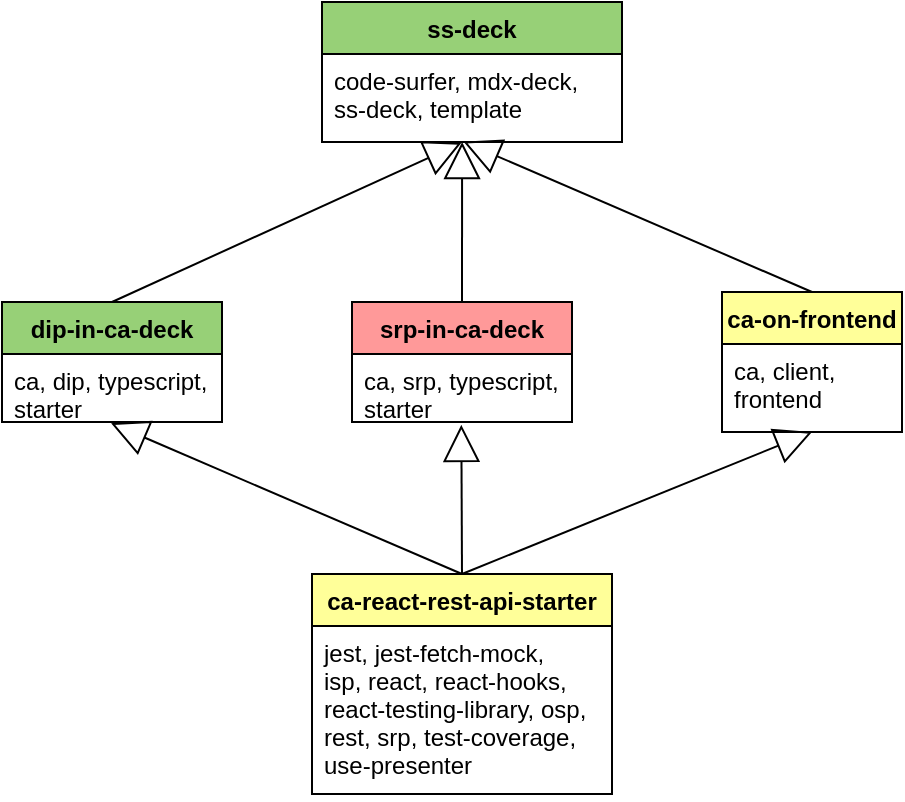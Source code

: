<mxfile version="13.2.2" type="device"><diagram name="Page-1" id="b5b7bab2-c9e2-2cf4-8b2a-24fd1a2a6d21"><mxGraphModel dx="694" dy="401" grid="1" gridSize="10" guides="1" tooltips="1" connect="1" arrows="1" fold="1" page="1" pageScale="1" pageWidth="827" pageHeight="1169" background="#ffffff" math="0" shadow="0"><root><mxCell id="0"/><mxCell id="1" parent="0"/><mxCell id="dOmoLH-4egZYnYYPvnaB-1" value="" style="endArrow=block;endSize=16;endFill=0;html=1;entryX=0.496;entryY=1.018;entryDx=0;entryDy=0;exitX=0.5;exitY=0;exitDx=0;exitDy=0;entryPerimeter=0;" edge="1" parent="1" source="K0z_7RDsv-iZgnGEYKyx-2" target="K0z_7RDsv-iZgnGEYKyx-10"><mxGeometry width="160" relative="1" as="geometry"><mxPoint x="160" y="630" as="sourcePoint"/><mxPoint x="320" y="630" as="targetPoint"/></mxGeometry></mxCell><mxCell id="dOmoLH-4egZYnYYPvnaB-2" value="" style="endArrow=block;endSize=16;endFill=0;html=1;entryX=0.5;entryY=1;entryDx=0;entryDy=0;exitX=0.5;exitY=0;exitDx=0;exitDy=0;" edge="1" parent="1" source="K0z_7RDsv-iZgnGEYKyx-2" target="K0z_7RDsv-iZgnGEYKyx-6"><mxGeometry width="160" relative="1" as="geometry"><mxPoint x="415" y="510" as="sourcePoint"/><mxPoint x="307.97" y="450" as="targetPoint"/></mxGeometry></mxCell><mxCell id="dOmoLH-4egZYnYYPvnaB-3" value="" style="endArrow=block;endSize=16;endFill=0;html=1;entryX=0.465;entryY=1.009;entryDx=0;entryDy=0;entryPerimeter=0;exitX=0.5;exitY=0;exitDx=0;exitDy=0;" edge="1" parent="1" source="K0z_7RDsv-iZgnGEYKyx-9" target="K0z_7RDsv-iZgnGEYKyx-13"><mxGeometry width="160" relative="1" as="geometry"><mxPoint x="315" y="530" as="sourcePoint"/><mxPoint x="207.97" y="470" as="targetPoint"/></mxGeometry></mxCell><mxCell id="dOmoLH-4egZYnYYPvnaB-4" value="" style="endArrow=block;endSize=16;endFill=0;html=1;exitX=0.5;exitY=0;exitDx=0;exitDy=0;entryX=0.472;entryY=0.997;entryDx=0;entryDy=0;entryPerimeter=0;" edge="1" parent="1" source="K0z_7RDsv-iZgnGEYKyx-6" target="K0z_7RDsv-iZgnGEYKyx-13"><mxGeometry width="160" relative="1" as="geometry"><mxPoint x="325" y="540" as="sourcePoint"/><mxPoint x="400" y="330" as="targetPoint"/></mxGeometry></mxCell><mxCell id="K0z_7RDsv-iZgnGEYKyx-9" value="dip-in-ca-deck" style="swimlane;fontStyle=1;childLayout=stackLayout;horizontal=1;startSize=26;fillColor=#97D077;horizontalStack=0;resizeParent=1;resizeParentMax=0;resizeLast=0;collapsible=1;marginBottom=0;" parent="1" vertex="1"><mxGeometry x="170" y="380" width="110" height="60" as="geometry"/></mxCell><mxCell id="K0z_7RDsv-iZgnGEYKyx-10" value="ca, dip, typescript,&#10;starter" style="text;strokeColor=none;fillColor=none;align=left;verticalAlign=top;spacingLeft=4;spacingRight=4;overflow=hidden;rotatable=0;points=[[0,0.5],[1,0.5]];portConstraint=eastwest;" parent="K0z_7RDsv-iZgnGEYKyx-9" vertex="1"><mxGeometry y="26" width="110" height="34" as="geometry"/></mxCell><mxCell id="K0z_7RDsv-iZgnGEYKyx-6" value="ca-on-frontend" style="swimlane;fontStyle=1;childLayout=stackLayout;horizontal=1;startSize=26;fillColor=#FFFF99;horizontalStack=0;resizeParent=1;resizeParentMax=0;resizeLast=0;collapsible=1;marginBottom=0;" parent="1" vertex="1"><mxGeometry x="530" y="375" width="90" height="70" as="geometry"/></mxCell><mxCell id="K0z_7RDsv-iZgnGEYKyx-7" value="ca, client,&#10;frontend" style="text;strokeColor=none;fillColor=none;align=left;verticalAlign=top;spacingLeft=4;spacingRight=4;overflow=hidden;rotatable=0;points=[[0,0.5],[1,0.5]];portConstraint=eastwest;" parent="K0z_7RDsv-iZgnGEYKyx-6" vertex="1"><mxGeometry y="26" width="90" height="44" as="geometry"/></mxCell><mxCell id="dOmoLH-4egZYnYYPvnaB-5" value="srp-in-ca-deck" style="swimlane;fontStyle=1;childLayout=stackLayout;horizontal=1;startSize=26;fillColor=#FF9999;horizontalStack=0;resizeParent=1;resizeParentMax=0;resizeLast=0;collapsible=1;marginBottom=0;" vertex="1" parent="1"><mxGeometry x="345" y="380" width="110" height="60" as="geometry"/></mxCell><mxCell id="dOmoLH-4egZYnYYPvnaB-6" value="ca, srp, typescript,&#10;starter" style="text;strokeColor=none;fillColor=none;align=left;verticalAlign=top;spacingLeft=4;spacingRight=4;overflow=hidden;rotatable=0;points=[[0,0.5],[1,0.5]];portConstraint=eastwest;" vertex="1" parent="dOmoLH-4egZYnYYPvnaB-5"><mxGeometry y="26" width="110" height="34" as="geometry"/></mxCell><mxCell id="dOmoLH-4egZYnYYPvnaB-7" value="" style="endArrow=block;endSize=16;endFill=0;html=1;entryX=0.467;entryY=1;entryDx=0;entryDy=0;exitX=0.5;exitY=0;exitDx=0;exitDy=0;entryPerimeter=0;" edge="1" parent="1" source="dOmoLH-4egZYnYYPvnaB-5" target="K0z_7RDsv-iZgnGEYKyx-13"><mxGeometry width="160" relative="1" as="geometry"><mxPoint x="415" y="510" as="sourcePoint"/><mxPoint x="585" y="455" as="targetPoint"/></mxGeometry></mxCell><mxCell id="dOmoLH-4egZYnYYPvnaB-8" value="" style="endArrow=block;endSize=16;endFill=0;html=1;exitX=0.5;exitY=0;exitDx=0;exitDy=0;entryX=0.497;entryY=1.042;entryDx=0;entryDy=0;entryPerimeter=0;" edge="1" parent="1" source="K0z_7RDsv-iZgnGEYKyx-2" target="dOmoLH-4egZYnYYPvnaB-6"><mxGeometry width="160" relative="1" as="geometry"><mxPoint x="425" y="520" as="sourcePoint"/><mxPoint x="396" y="440" as="targetPoint"/></mxGeometry></mxCell><mxCell id="K0z_7RDsv-iZgnGEYKyx-2" value="ca-react-rest-api-starter" style="swimlane;fontStyle=1;childLayout=stackLayout;horizontal=1;startSize=26;fillColor=#FFFF99;horizontalStack=0;resizeParent=1;resizeParentMax=0;resizeLast=0;collapsible=1;marginBottom=0;" parent="1" vertex="1"><mxGeometry x="325" y="516" width="150" height="110" as="geometry"><mxRectangle x="330" y="500" width="170" height="26" as="alternateBounds"/></mxGeometry></mxCell><mxCell id="K0z_7RDsv-iZgnGEYKyx-3" value="jest, jest-fetch-mock,&#10;isp, react, react-hooks,&#10;react-testing-library, osp,&#10;rest, srp, test-coverage,&#10;use-presenter" style="text;strokeColor=none;fillColor=none;align=left;verticalAlign=top;spacingLeft=4;spacingRight=4;overflow=hidden;rotatable=0;points=[[0,0.5],[1,0.5]];portConstraint=eastwest;" parent="K0z_7RDsv-iZgnGEYKyx-2" vertex="1"><mxGeometry y="26" width="150" height="84" as="geometry"/></mxCell><mxCell id="K0z_7RDsv-iZgnGEYKyx-12" value="ss-deck" style="swimlane;fontStyle=1;childLayout=stackLayout;horizontal=1;startSize=26;fillColor=#97D077;horizontalStack=0;resizeParent=1;resizeParentMax=0;resizeLast=0;collapsible=1;marginBottom=0;" parent="1" vertex="1"><mxGeometry x="330" y="230" width="150" height="70" as="geometry"/></mxCell><mxCell id="K0z_7RDsv-iZgnGEYKyx-13" value="code-surfer, mdx-deck,&#10;ss-deck, template" style="text;strokeColor=none;fillColor=none;align=left;verticalAlign=top;spacingLeft=4;spacingRight=4;overflow=hidden;rotatable=0;points=[[0,0.5],[1,0.5]];portConstraint=eastwest;" parent="K0z_7RDsv-iZgnGEYKyx-12" vertex="1"><mxGeometry y="26" width="150" height="44" as="geometry"/></mxCell></root></mxGraphModel></diagram></mxfile>